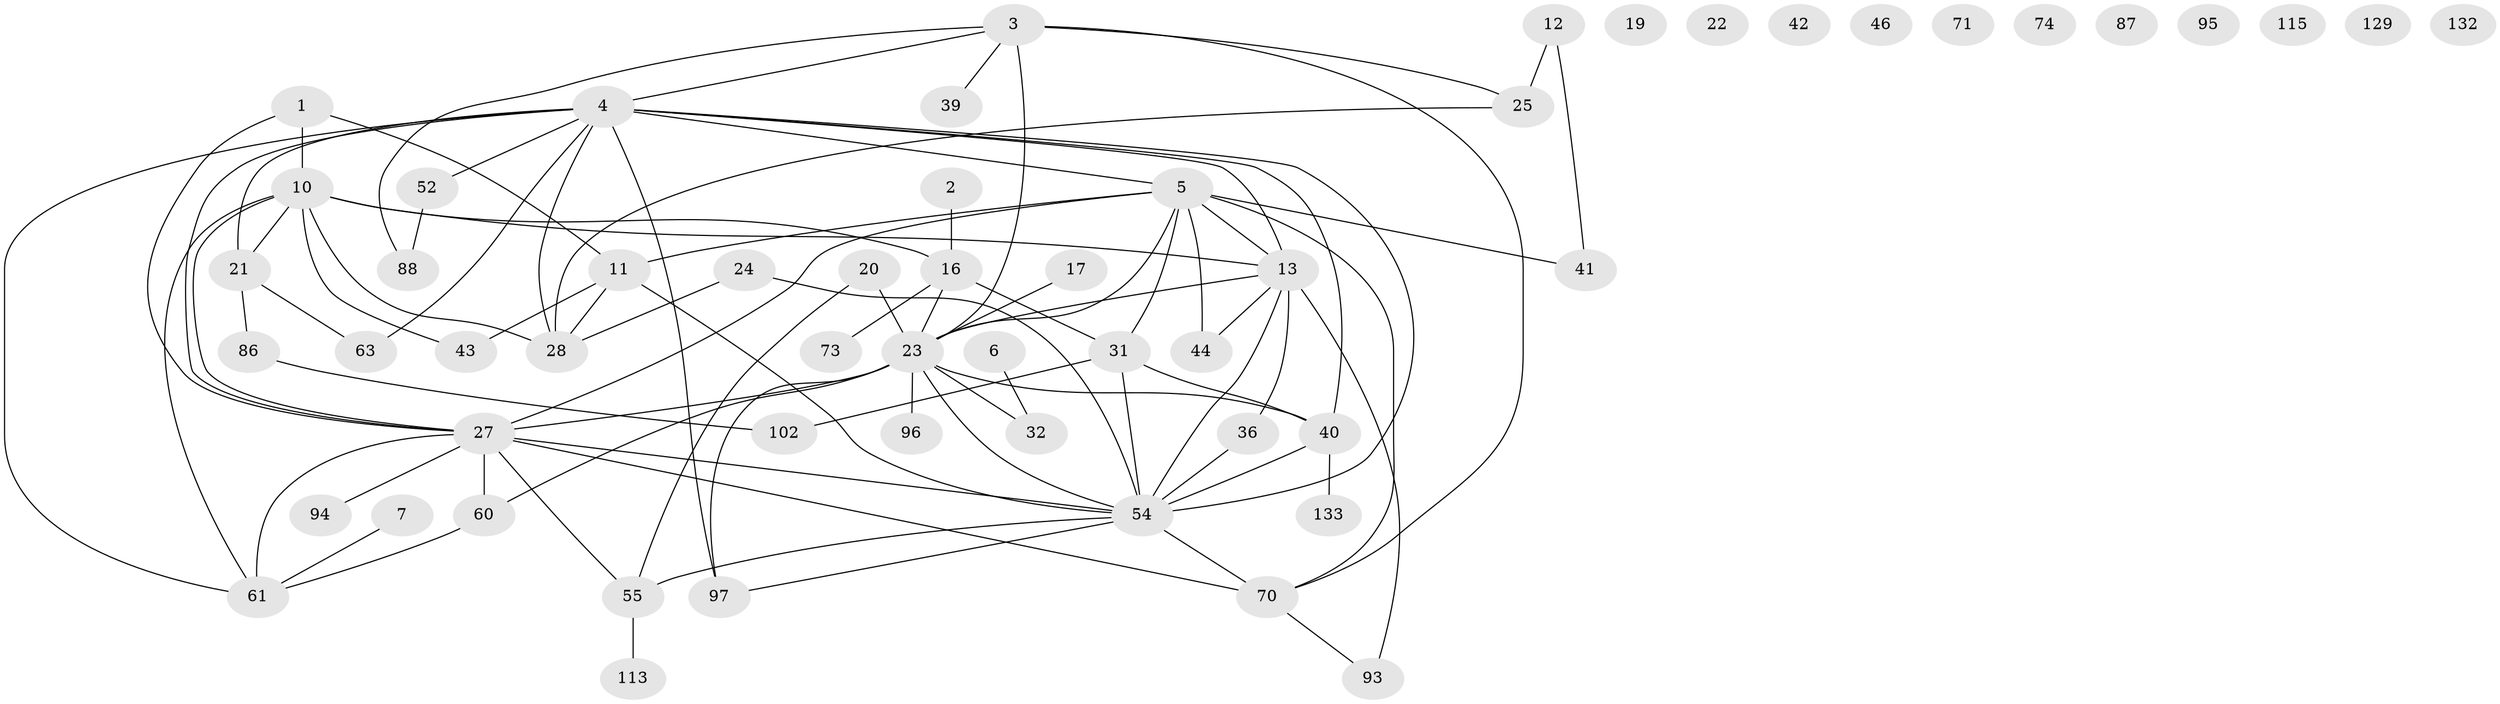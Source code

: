 // original degree distribution, {3: 0.27205882352941174, 1: 0.14705882352941177, 4: 0.1323529411764706, 5: 0.0661764705882353, 2: 0.2647058823529412, 0: 0.08088235294117647, 8: 0.007352941176470588, 6: 0.014705882352941176, 7: 0.014705882352941176}
// Generated by graph-tools (version 1.1) at 2025/16/03/04/25 18:16:31]
// undirected, 56 vertices, 86 edges
graph export_dot {
graph [start="1"]
  node [color=gray90,style=filled];
  1 [super="+120+29+33"];
  2;
  3 [super="+91+9+49"];
  4 [super="+110+92"];
  5 [super="+117+105+8"];
  6 [super="+101"];
  7;
  10 [super="+30+65+14"];
  11 [super="+37+85"];
  12 [super="+62"];
  13 [super="+124+15"];
  16 [super="+131+35+122"];
  17;
  19;
  20;
  21 [super="+72"];
  22;
  23 [super="+84+38"];
  24;
  25;
  27 [super="+76+125+48+50"];
  28 [super="+45+34"];
  31 [super="+118+59"];
  32 [super="+58"];
  36 [super="+82"];
  39;
  40 [super="+47+68"];
  41 [super="+80+103"];
  42;
  43 [super="+126"];
  44;
  46;
  52 [super="+56"];
  54 [super="+78+109"];
  55 [super="+67"];
  60 [super="+77"];
  61 [super="+108"];
  63;
  70 [super="+99"];
  71;
  73;
  74;
  86 [super="+112"];
  87;
  88 [super="+111"];
  93;
  94;
  95;
  96;
  97 [super="+106"];
  102 [super="+130"];
  113;
  115;
  129;
  132;
  133;
  1 -- 11 [weight=2];
  1 -- 27;
  1 -- 10;
  2 -- 16;
  3 -- 23;
  3 -- 70;
  3 -- 39;
  3 -- 25 [weight=2];
  3 -- 4;
  3 -- 88;
  4 -- 97;
  4 -- 21;
  4 -- 28;
  4 -- 63;
  4 -- 61;
  4 -- 40;
  4 -- 13;
  4 -- 27;
  4 -- 5;
  4 -- 52;
  4 -- 54;
  5 -- 70;
  5 -- 44 [weight=2];
  5 -- 31 [weight=2];
  5 -- 23;
  5 -- 11;
  5 -- 13;
  5 -- 27;
  5 -- 41;
  6 -- 32;
  7 -- 61;
  10 -- 16 [weight=2];
  10 -- 21;
  10 -- 13;
  10 -- 43;
  10 -- 28;
  10 -- 61;
  10 -- 27;
  11 -- 54 [weight=2];
  11 -- 43;
  11 -- 28;
  12 -- 41;
  12 -- 25;
  13 -- 36;
  13 -- 44;
  13 -- 93;
  13 -- 23;
  13 -- 54;
  16 -- 73;
  16 -- 31;
  16 -- 23;
  17 -- 23;
  20 -- 55;
  20 -- 23;
  21 -- 86;
  21 -- 63;
  23 -- 32;
  23 -- 96;
  23 -- 97;
  23 -- 27 [weight=2];
  23 -- 54;
  23 -- 40;
  23 -- 60;
  24 -- 28;
  24 -- 54;
  25 -- 28;
  27 -- 94;
  27 -- 70;
  27 -- 61 [weight=2];
  27 -- 55;
  27 -- 60;
  27 -- 54;
  31 -- 40;
  31 -- 102;
  31 -- 54;
  36 -- 54;
  40 -- 133;
  40 -- 54 [weight=2];
  52 -- 88;
  54 -- 97;
  54 -- 70 [weight=2];
  54 -- 55;
  55 -- 113;
  60 -- 61;
  70 -- 93;
  86 -- 102;
}
